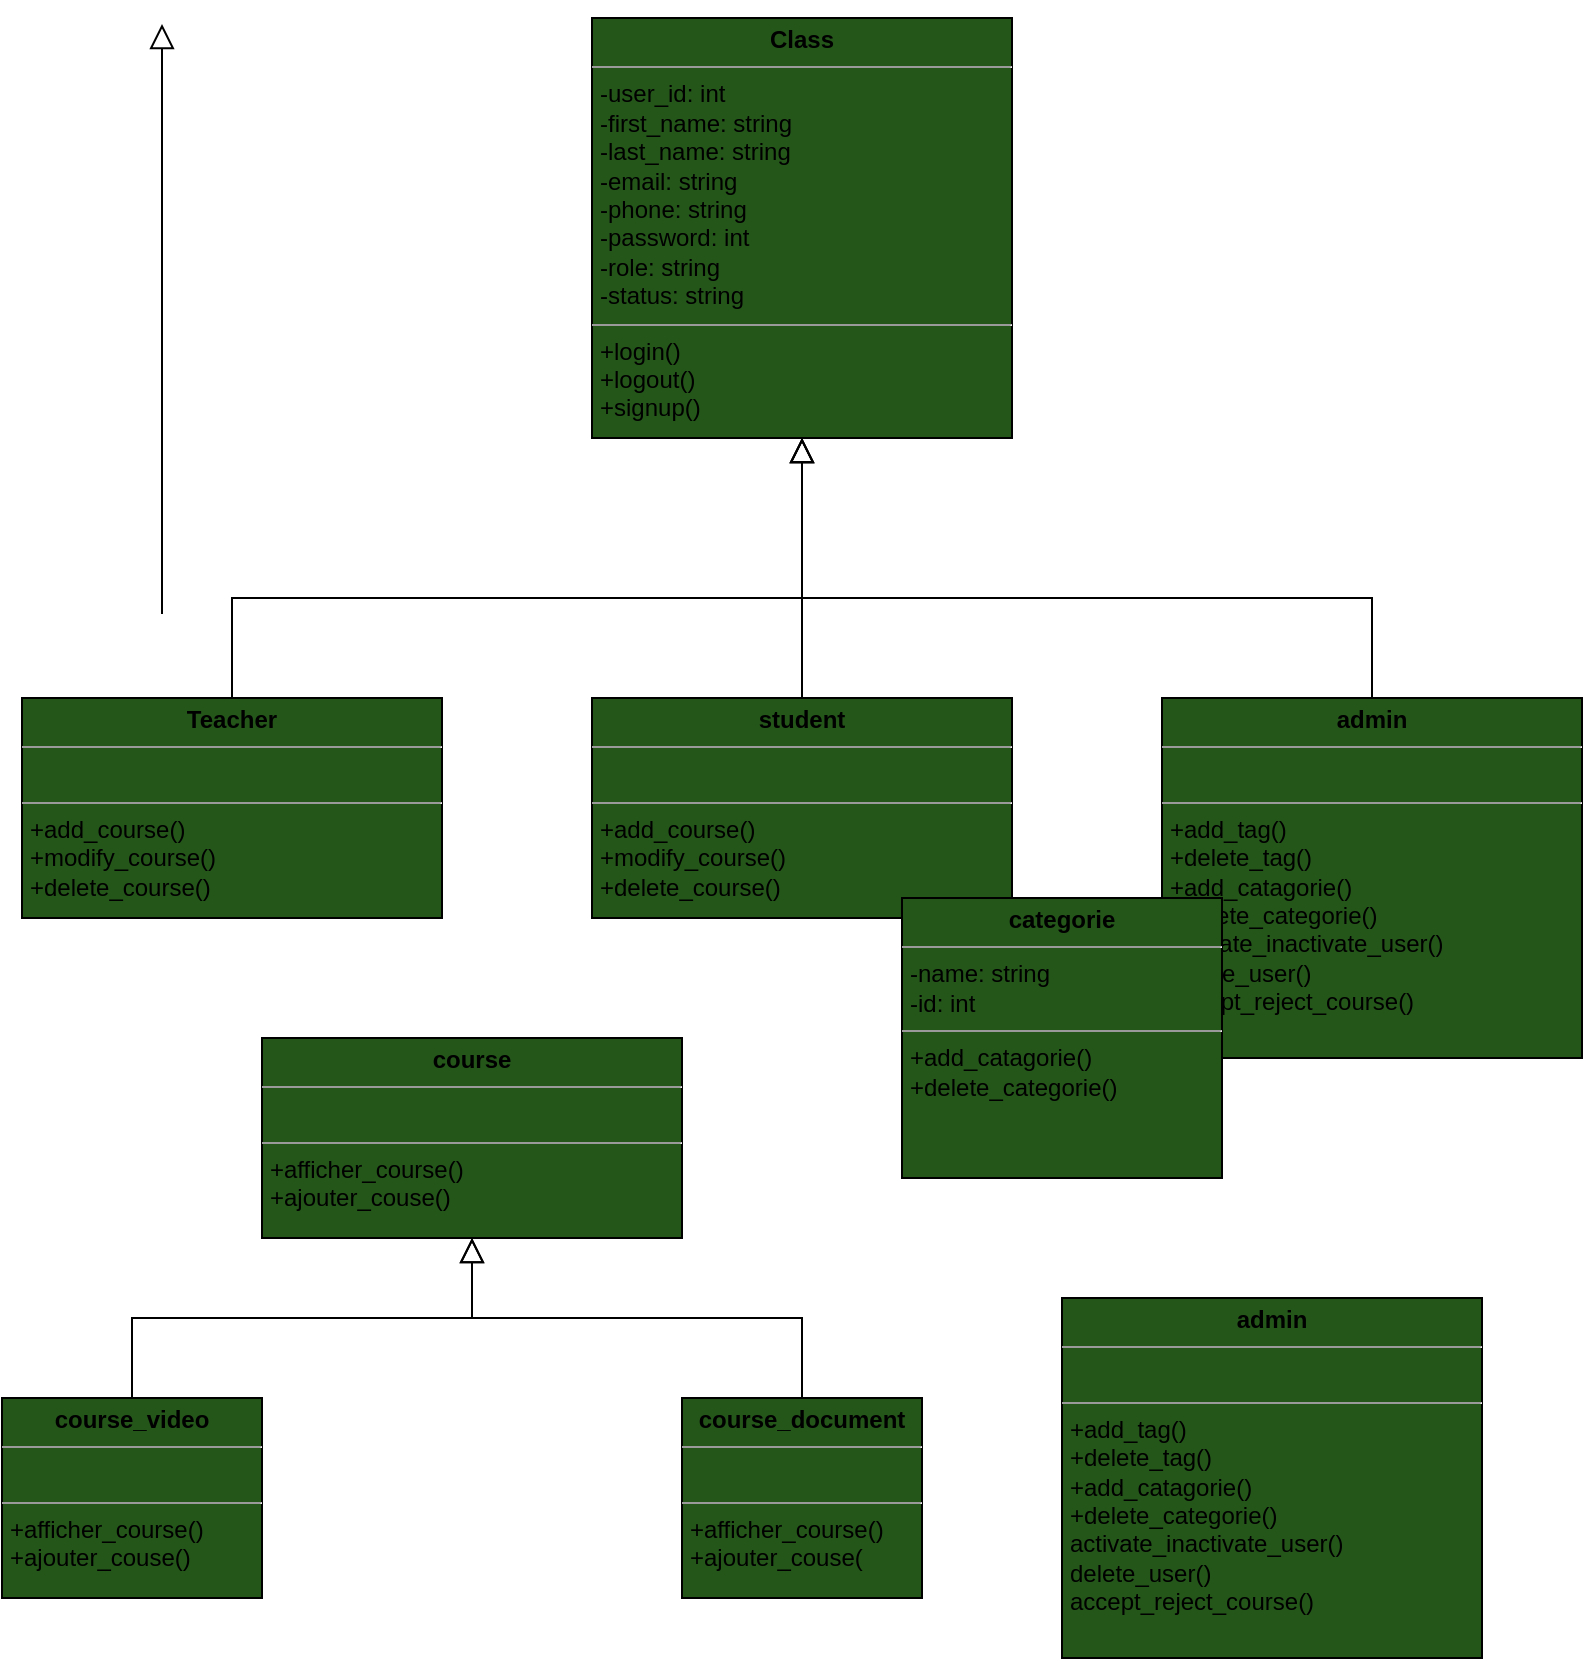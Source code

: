<mxfile>
    <diagram id="UIaYbOTbj8Pi2ZbQqOQN" name="Page-1">
        <mxGraphModel dx="1370" dy="779" grid="1" gridSize="10" guides="1" tooltips="1" connect="1" arrows="1" fold="1" page="1" pageScale="1" pageWidth="850" pageHeight="1100" math="0" shadow="0">
            <root>
                <mxCell id="0"/>
                <mxCell id="1" parent="0"/>
                <mxCell id="14" value="" style="endArrow=block;endSize=10;endFill=0;shadow=0;strokeWidth=1;rounded=0;edgeStyle=elbowEdgeStyle;elbow=vertical;" parent="1" edge="1">
                    <mxGeometry width="160" relative="1" as="geometry">
                        <mxPoint x="100" y="398" as="sourcePoint"/>
                        <mxPoint x="100" y="103" as="targetPoint"/>
                    </mxGeometry>
                </mxCell>
                <mxCell id="18" value="" style="endArrow=block;endSize=10;endFill=0;shadow=0;strokeWidth=1;rounded=0;edgeStyle=elbowEdgeStyle;elbow=vertical;entryX=0.5;entryY=1;entryDx=0;entryDy=0;exitX=0.5;exitY=0;exitDx=0;exitDy=0;" parent="1" source="121" target="118" edge="1">
                    <mxGeometry width="160" relative="1" as="geometry">
                        <mxPoint x="140" y="440.0" as="sourcePoint"/>
                        <mxPoint x="422.08" y="340.676" as="targetPoint"/>
                        <Array as="points">
                            <mxPoint x="350" y="390"/>
                            <mxPoint x="350" y="440"/>
                        </Array>
                    </mxGeometry>
                </mxCell>
                <mxCell id="55" value="" style="endArrow=block;endSize=10;endFill=0;shadow=0;strokeWidth=1;rounded=0;edgeStyle=elbowEdgeStyle;elbow=vertical;exitX=0.5;exitY=0;exitDx=0;exitDy=0;entryX=0.5;entryY=1;entryDx=0;entryDy=0;" parent="1" source="123" target="118" edge="1">
                    <mxGeometry width="160" relative="1" as="geometry">
                        <mxPoint x="700" y="440" as="sourcePoint"/>
                        <mxPoint x="421.92" y="340.988" as="targetPoint"/>
                        <Array as="points">
                            <mxPoint x="520" y="390"/>
                            <mxPoint x="540" y="430"/>
                        </Array>
                    </mxGeometry>
                </mxCell>
                <mxCell id="56" value="" style="endArrow=block;endSize=10;endFill=0;shadow=0;strokeWidth=1;rounded=0;elbow=vertical;entryX=0.5;entryY=1;entryDx=0;entryDy=0;exitX=0.5;exitY=0;exitDx=0;exitDy=0;" parent="1" source="124" target="118" edge="1">
                    <mxGeometry width="160" relative="1" as="geometry">
                        <mxPoint x="420.0" y="440" as="sourcePoint"/>
                        <mxPoint x="421.6" y="341.508" as="targetPoint"/>
                    </mxGeometry>
                </mxCell>
                <mxCell id="118" value="&lt;p style=&quot;margin:0px;margin-top:4px;text-align:center;&quot;&gt;&lt;b&gt;Class&lt;/b&gt;&lt;/p&gt;&lt;hr size=&quot;1&quot;&gt;&lt;p style=&quot;margin:0px;margin-left:4px;&quot;&gt;-user_id: int&lt;br&gt;&lt;/p&gt;&lt;p style=&quot;margin:0px;margin-left:4px;&quot;&gt;-first_name: string&lt;br&gt;&lt;/p&gt;&lt;p style=&quot;margin:0px;margin-left:4px;&quot;&gt;-last_name: string&lt;br&gt;&lt;/p&gt;&lt;p style=&quot;margin:0px;margin-left:4px;&quot;&gt;-email: string&lt;br&gt;&lt;/p&gt;&lt;p style=&quot;margin:0px;margin-left:4px;&quot;&gt;-phone: string&lt;br&gt;&lt;/p&gt;&lt;p style=&quot;margin:0px;margin-left:4px;&quot;&gt;-password: int&lt;br&gt;&lt;/p&gt;&lt;p style=&quot;margin:0px;margin-left:4px;&quot;&gt;-role: string&lt;br&gt;&lt;/p&gt;&lt;p style=&quot;margin:0px;margin-left:4px;&quot;&gt;-status: string&lt;br&gt;&lt;/p&gt;&lt;hr size=&quot;1&quot;&gt;&lt;p style=&quot;margin:0px;margin-left:4px;&quot;&gt;+login()&lt;br&gt;&lt;/p&gt;&lt;p style=&quot;margin:0px;margin-left:4px;&quot;&gt;+logout()&lt;br&gt;&lt;/p&gt;&lt;p style=&quot;margin:0px;margin-left:4px;&quot;&gt;+signup()&lt;br&gt;&lt;/p&gt;" style="verticalAlign=top;align=left;overflow=fill;fontSize=12;fontFamily=Helvetica;html=1;fillColor=#24561A;" parent="1" vertex="1">
                    <mxGeometry x="315" y="100" width="210" height="210" as="geometry"/>
                </mxCell>
                <mxCell id="121" value="&lt;p style=&quot;margin:0px;margin-top:4px;text-align:center;&quot;&gt;&lt;b&gt;Teacher&lt;/b&gt;&lt;/p&gt;&lt;hr size=&quot;1&quot;&gt;&lt;p style=&quot;margin:0px;margin-left:4px;&quot;&gt;&lt;br&gt;&lt;/p&gt;&lt;hr size=&quot;1&quot;&gt;&lt;p style=&quot;margin:0px;margin-left:4px;&quot;&gt;+add_course()&lt;/p&gt;&lt;p style=&quot;margin:0px;margin-left:4px;&quot;&gt;+modify_course()&lt;br&gt;&lt;/p&gt;&lt;p style=&quot;margin:0px;margin-left:4px;&quot;&gt;+delete_course()&lt;br&gt;&lt;/p&gt;" style="verticalAlign=top;align=left;overflow=fill;fontSize=12;fontFamily=Helvetica;html=1;fillColor=#24561A;" parent="1" vertex="1">
                    <mxGeometry x="30" y="440" width="210" height="110" as="geometry"/>
                </mxCell>
                <mxCell id="123" value="&lt;p style=&quot;margin:0px;margin-top:4px;text-align:center;&quot;&gt;&lt;b&gt;admin&lt;/b&gt;&lt;/p&gt;&lt;hr size=&quot;1&quot;&gt;&lt;p style=&quot;margin:0px;margin-left:4px;&quot;&gt;&lt;br&gt;&lt;/p&gt;&lt;hr size=&quot;1&quot;&gt;&lt;p style=&quot;margin:0px;margin-left:4px;&quot;&gt;+add_tag()&lt;/p&gt;&lt;p style=&quot;margin:0px;margin-left:4px;&quot;&gt;+delete_tag()&lt;br&gt;&lt;/p&gt;&lt;p style=&quot;margin: 0px 0px 0px 4px;&quot;&gt;+add_catagorie()&lt;/p&gt;&lt;p style=&quot;margin: 0px 0px 0px 4px;&quot;&gt;+delete_categorie()&lt;/p&gt;&lt;p style=&quot;margin: 0px 0px 0px 4px;&quot;&gt;activate_inactivate_user()&lt;/p&gt;&lt;p style=&quot;margin: 0px 0px 0px 4px;&quot;&gt;delete_user()&lt;/p&gt;&lt;p style=&quot;margin: 0px 0px 0px 4px;&quot;&gt;accept_reject_course()&lt;/p&gt;" style="verticalAlign=top;align=left;overflow=fill;fontSize=12;fontFamily=Helvetica;html=1;fillColor=#24561A;" parent="1" vertex="1">
                    <mxGeometry x="600" y="440" width="210" height="180" as="geometry"/>
                </mxCell>
                <mxCell id="124" value="&lt;p style=&quot;margin:0px;margin-top:4px;text-align:center;&quot;&gt;&lt;b&gt;student&lt;/b&gt;&lt;/p&gt;&lt;hr size=&quot;1&quot;&gt;&lt;p style=&quot;margin:0px;margin-left:4px;&quot;&gt;&lt;br&gt;&lt;/p&gt;&lt;hr size=&quot;1&quot;&gt;&lt;p style=&quot;margin:0px;margin-left:4px;&quot;&gt;+add_course()&lt;/p&gt;&lt;p style=&quot;margin:0px;margin-left:4px;&quot;&gt;+modify_course()&lt;br&gt;&lt;/p&gt;&lt;p style=&quot;margin:0px;margin-left:4px;&quot;&gt;+delete_course()&lt;br&gt;&lt;/p&gt;" style="verticalAlign=top;align=left;overflow=fill;fontSize=12;fontFamily=Helvetica;html=1;fillColor=#24561A;" parent="1" vertex="1">
                    <mxGeometry x="315" y="440" width="210" height="110" as="geometry"/>
                </mxCell>
                <mxCell id="125" value="&lt;p style=&quot;margin:0px;margin-top:4px;text-align:center;&quot;&gt;&lt;b&gt;course&lt;/b&gt;&lt;/p&gt;&lt;hr size=&quot;1&quot;&gt;&lt;p style=&quot;margin:0px;margin-left:4px;&quot;&gt;&lt;br&gt;&lt;/p&gt;&lt;hr size=&quot;1&quot;&gt;&lt;p style=&quot;margin:0px;margin-left:4px;&quot;&gt;+afficher_course()&lt;/p&gt;&lt;p style=&quot;margin:0px;margin-left:4px;&quot;&gt;+ajouter_couse()&lt;/p&gt;" style="verticalAlign=top;align=left;overflow=fill;fontSize=12;fontFamily=Helvetica;html=1;fillColor=#24561A;" parent="1" vertex="1">
                    <mxGeometry x="150" y="610" width="210" height="100" as="geometry"/>
                </mxCell>
                <mxCell id="126" value="&lt;p style=&quot;margin:0px;margin-top:4px;text-align:center;&quot;&gt;&lt;b&gt;course_video&lt;/b&gt;&lt;/p&gt;&lt;hr size=&quot;1&quot;&gt;&lt;p style=&quot;margin:0px;margin-left:4px;&quot;&gt;&lt;br&gt;&lt;/p&gt;&lt;hr size=&quot;1&quot;&gt;&lt;p style=&quot;margin:0px;margin-left:4px;&quot;&gt;+afficher_course()&lt;/p&gt;&lt;p style=&quot;margin:0px;margin-left:4px;&quot;&gt;+ajouter_couse()&lt;/p&gt;" style="verticalAlign=top;align=left;overflow=fill;fontSize=12;fontFamily=Helvetica;html=1;fillColor=#24561A;" parent="1" vertex="1">
                    <mxGeometry x="20" y="790" width="130" height="100" as="geometry"/>
                </mxCell>
                <mxCell id="127" value="&lt;p style=&quot;margin:0px;margin-top:4px;text-align:center;&quot;&gt;&lt;b&gt;course_document&lt;/b&gt;&lt;/p&gt;&lt;hr size=&quot;1&quot;&gt;&lt;p style=&quot;margin:0px;margin-left:4px;&quot;&gt;&lt;br&gt;&lt;/p&gt;&lt;hr size=&quot;1&quot;&gt;&lt;p style=&quot;margin:0px;margin-left:4px;&quot;&gt;+afficher_course()&lt;/p&gt;&lt;p style=&quot;margin:0px;margin-left:4px;&quot;&gt;+ajouter_couse(&lt;/p&gt;" style="verticalAlign=top;align=left;overflow=fill;fontSize=12;fontFamily=Helvetica;html=1;fillColor=#24561A;" parent="1" vertex="1">
                    <mxGeometry x="360" y="790" width="120" height="100" as="geometry"/>
                </mxCell>
                <mxCell id="128" value="" style="endArrow=block;endSize=10;endFill=0;shadow=0;strokeWidth=1;rounded=0;edgeStyle=elbowEdgeStyle;elbow=vertical;entryX=0.5;entryY=1;entryDx=0;entryDy=0;exitX=0.5;exitY=0;exitDx=0;exitDy=0;" parent="1" source="126" target="125" edge="1">
                    <mxGeometry width="160" relative="1" as="geometry">
                        <mxPoint x="145" y="796" as="sourcePoint"/>
                        <mxPoint x="430.0" y="636" as="targetPoint"/>
                        <Array as="points">
                            <mxPoint x="190" y="750"/>
                            <mxPoint x="230" y="760"/>
                            <mxPoint x="360" y="746"/>
                            <mxPoint x="360" y="796"/>
                        </Array>
                    </mxGeometry>
                </mxCell>
                <mxCell id="129" value="" style="endArrow=block;endSize=10;endFill=0;shadow=0;strokeWidth=1;rounded=0;edgeStyle=elbowEdgeStyle;elbow=vertical;entryX=0.5;entryY=1;entryDx=0;entryDy=0;exitX=0.5;exitY=0;exitDx=0;exitDy=0;" parent="1" source="127" target="125" edge="1">
                    <mxGeometry width="160" relative="1" as="geometry">
                        <mxPoint x="115" y="810" as="sourcePoint"/>
                        <mxPoint x="265" y="720" as="targetPoint"/>
                        <Array as="points">
                            <mxPoint x="320" y="750"/>
                            <mxPoint x="310" y="760"/>
                            <mxPoint x="370" y="756"/>
                            <mxPoint x="370" y="806"/>
                        </Array>
                    </mxGeometry>
                </mxCell>
                <mxCell id="130" value="&lt;p style=&quot;margin:0px;margin-top:4px;text-align:center;&quot;&gt;&lt;b&gt;categorie&lt;/b&gt;&lt;/p&gt;&lt;hr size=&quot;1&quot;&gt;&lt;p style=&quot;margin:0px;margin-left:4px;&quot;&gt;-name: string&lt;/p&gt;&lt;p style=&quot;margin:0px;margin-left:4px;&quot;&gt;-id: int&lt;/p&gt;&lt;hr size=&quot;1&quot;&gt;&lt;p style=&quot;margin:0px;margin-left:4px;&quot;&gt;&lt;span style=&quot;background-color: initial;&quot;&gt;+add_catagorie()&lt;/span&gt;&lt;br&gt;&lt;/p&gt;&lt;p style=&quot;margin: 0px 0px 0px 4px;&quot;&gt;+delete_categorie()&lt;/p&gt;&lt;p style=&quot;margin: 0px 0px 0px 4px;&quot;&gt;&lt;br&gt;&lt;/p&gt;" style="verticalAlign=top;align=left;overflow=fill;fontSize=12;fontFamily=Helvetica;html=1;fillColor=#24561A;" vertex="1" parent="1">
                    <mxGeometry x="470" y="540" width="160" height="140" as="geometry"/>
                </mxCell>
                <mxCell id="131" value="&lt;p style=&quot;margin:0px;margin-top:4px;text-align:center;&quot;&gt;&lt;b&gt;admin&lt;/b&gt;&lt;/p&gt;&lt;hr size=&quot;1&quot;&gt;&lt;p style=&quot;margin:0px;margin-left:4px;&quot;&gt;&lt;br&gt;&lt;/p&gt;&lt;hr size=&quot;1&quot;&gt;&lt;p style=&quot;margin:0px;margin-left:4px;&quot;&gt;+add_tag()&lt;/p&gt;&lt;p style=&quot;margin:0px;margin-left:4px;&quot;&gt;+delete_tag()&lt;br&gt;&lt;/p&gt;&lt;p style=&quot;margin: 0px 0px 0px 4px;&quot;&gt;+add_catagorie()&lt;/p&gt;&lt;p style=&quot;margin: 0px 0px 0px 4px;&quot;&gt;+delete_categorie()&lt;/p&gt;&lt;p style=&quot;margin: 0px 0px 0px 4px;&quot;&gt;activate_inactivate_user()&lt;/p&gt;&lt;p style=&quot;margin: 0px 0px 0px 4px;&quot;&gt;delete_user()&lt;/p&gt;&lt;p style=&quot;margin: 0px 0px 0px 4px;&quot;&gt;accept_reject_course()&lt;/p&gt;" style="verticalAlign=top;align=left;overflow=fill;fontSize=12;fontFamily=Helvetica;html=1;fillColor=#24561A;" vertex="1" parent="1">
                    <mxGeometry x="550" y="740" width="210" height="180" as="geometry"/>
                </mxCell>
            </root>
        </mxGraphModel>
    </diagram>
    <diagram id="jxdCaelKDoVd02Nmo1uv" name="Page-2">
        <mxGraphModel dx="1085" dy="866" grid="1" gridSize="10" guides="1" tooltips="1" connect="1" arrows="1" fold="1" page="1" pageScale="1" pageWidth="850" pageHeight="1100" math="0" shadow="0">
            <root>
                <mxCell id="0"/>
                <mxCell id="1" parent="0"/>
                <mxCell id="F6KqD8bWz9Ix8z6Z-bY4-1" value="Person" style="swimlane;fontStyle=2;align=center;verticalAlign=top;childLayout=stackLayout;horizontal=1;startSize=26;horizontalStack=0;resizeParent=1;resizeLast=0;collapsible=1;marginBottom=0;rounded=0;shadow=0;strokeWidth=1;" vertex="1" parent="1">
                    <mxGeometry x="140" y="100" width="160" height="138" as="geometry">
                        <mxRectangle x="230" y="140" width="160" height="26" as="alternateBounds"/>
                    </mxGeometry>
                </mxCell>
                <mxCell id="F6KqD8bWz9Ix8z6Z-bY4-2" value="Name" style="text;align=left;verticalAlign=top;spacingLeft=4;spacingRight=4;overflow=hidden;rotatable=0;points=[[0,0.5],[1,0.5]];portConstraint=eastwest;" vertex="1" parent="F6KqD8bWz9Ix8z6Z-bY4-1">
                    <mxGeometry y="26" width="160" height="26" as="geometry"/>
                </mxCell>
                <mxCell id="F6KqD8bWz9Ix8z6Z-bY4-3" value="Phone Number" style="text;align=left;verticalAlign=top;spacingLeft=4;spacingRight=4;overflow=hidden;rotatable=0;points=[[0,0.5],[1,0.5]];portConstraint=eastwest;rounded=0;shadow=0;html=0;" vertex="1" parent="F6KqD8bWz9Ix8z6Z-bY4-1">
                    <mxGeometry y="52" width="160" height="26" as="geometry"/>
                </mxCell>
                <mxCell id="F6KqD8bWz9Ix8z6Z-bY4-4" value="Email Address" style="text;align=left;verticalAlign=top;spacingLeft=4;spacingRight=4;overflow=hidden;rotatable=0;points=[[0,0.5],[1,0.5]];portConstraint=eastwest;rounded=0;shadow=0;html=0;" vertex="1" parent="F6KqD8bWz9Ix8z6Z-bY4-1">
                    <mxGeometry y="78" width="160" height="26" as="geometry"/>
                </mxCell>
                <mxCell id="F6KqD8bWz9Ix8z6Z-bY4-5" value="" style="line;html=1;strokeWidth=1;align=left;verticalAlign=middle;spacingTop=-1;spacingLeft=3;spacingRight=3;rotatable=0;labelPosition=right;points=[];portConstraint=eastwest;" vertex="1" parent="F6KqD8bWz9Ix8z6Z-bY4-1">
                    <mxGeometry y="104" width="160" height="8" as="geometry"/>
                </mxCell>
                <mxCell id="F6KqD8bWz9Ix8z6Z-bY4-6" value="Purchase Parking Pass" style="text;align=left;verticalAlign=top;spacingLeft=4;spacingRight=4;overflow=hidden;rotatable=0;points=[[0,0.5],[1,0.5]];portConstraint=eastwest;" vertex="1" parent="F6KqD8bWz9Ix8z6Z-bY4-1">
                    <mxGeometry y="112" width="160" height="26" as="geometry"/>
                </mxCell>
                <mxCell id="F6KqD8bWz9Ix8z6Z-bY4-7" value="Student" style="swimlane;fontStyle=0;align=center;verticalAlign=top;childLayout=stackLayout;horizontal=1;startSize=26;horizontalStack=0;resizeParent=1;resizeLast=0;collapsible=1;marginBottom=0;rounded=0;shadow=0;strokeWidth=1;" vertex="1" parent="1">
                    <mxGeometry x="40" y="340" width="160" height="138" as="geometry">
                        <mxRectangle x="130" y="380" width="160" height="26" as="alternateBounds"/>
                    </mxGeometry>
                </mxCell>
                <mxCell id="F6KqD8bWz9Ix8z6Z-bY4-8" value="Student Number" style="text;align=left;verticalAlign=top;spacingLeft=4;spacingRight=4;overflow=hidden;rotatable=0;points=[[0,0.5],[1,0.5]];portConstraint=eastwest;" vertex="1" parent="F6KqD8bWz9Ix8z6Z-bY4-7">
                    <mxGeometry y="26" width="160" height="26" as="geometry"/>
                </mxCell>
                <mxCell id="F6KqD8bWz9Ix8z6Z-bY4-9" value="Average Mark" style="text;align=left;verticalAlign=top;spacingLeft=4;spacingRight=4;overflow=hidden;rotatable=0;points=[[0,0.5],[1,0.5]];portConstraint=eastwest;rounded=0;shadow=0;html=0;" vertex="1" parent="F6KqD8bWz9Ix8z6Z-bY4-7">
                    <mxGeometry y="52" width="160" height="26" as="geometry"/>
                </mxCell>
                <mxCell id="F6KqD8bWz9Ix8z6Z-bY4-10" value="" style="line;html=1;strokeWidth=1;align=left;verticalAlign=middle;spacingTop=-1;spacingLeft=3;spacingRight=3;rotatable=0;labelPosition=right;points=[];portConstraint=eastwest;" vertex="1" parent="F6KqD8bWz9Ix8z6Z-bY4-7">
                    <mxGeometry y="78" width="160" height="8" as="geometry"/>
                </mxCell>
                <mxCell id="F6KqD8bWz9Ix8z6Z-bY4-11" value="Is Eligible To Enroll" style="text;align=left;verticalAlign=top;spacingLeft=4;spacingRight=4;overflow=hidden;rotatable=0;points=[[0,0.5],[1,0.5]];portConstraint=eastwest;fontStyle=4" vertex="1" parent="F6KqD8bWz9Ix8z6Z-bY4-7">
                    <mxGeometry y="86" width="160" height="26" as="geometry"/>
                </mxCell>
                <mxCell id="F6KqD8bWz9Ix8z6Z-bY4-12" value="Get Seminars Taken" style="text;align=left;verticalAlign=top;spacingLeft=4;spacingRight=4;overflow=hidden;rotatable=0;points=[[0,0.5],[1,0.5]];portConstraint=eastwest;" vertex="1" parent="F6KqD8bWz9Ix8z6Z-bY4-7">
                    <mxGeometry y="112" width="160" height="26" as="geometry"/>
                </mxCell>
                <mxCell id="F6KqD8bWz9Ix8z6Z-bY4-13" value="" style="endArrow=block;endSize=10;endFill=0;shadow=0;strokeWidth=1;rounded=0;edgeStyle=elbowEdgeStyle;elbow=vertical;" edge="1" parent="1" source="F6KqD8bWz9Ix8z6Z-bY4-7" target="F6KqD8bWz9Ix8z6Z-bY4-1">
                    <mxGeometry width="160" relative="1" as="geometry">
                        <mxPoint x="120" y="183" as="sourcePoint"/>
                        <mxPoint x="120" y="183" as="targetPoint"/>
                    </mxGeometry>
                </mxCell>
                <mxCell id="F6KqD8bWz9Ix8z6Z-bY4-14" value="Professor" style="swimlane;fontStyle=0;align=center;verticalAlign=top;childLayout=stackLayout;horizontal=1;startSize=26;horizontalStack=0;resizeParent=1;resizeLast=0;collapsible=1;marginBottom=0;rounded=0;shadow=0;strokeWidth=1;" vertex="1" parent="1">
                    <mxGeometry x="250" y="340" width="160" height="70" as="geometry">
                        <mxRectangle x="340" y="380" width="170" height="26" as="alternateBounds"/>
                    </mxGeometry>
                </mxCell>
                <mxCell id="F6KqD8bWz9Ix8z6Z-bY4-15" value="Salary" style="text;align=left;verticalAlign=top;spacingLeft=4;spacingRight=4;overflow=hidden;rotatable=0;points=[[0,0.5],[1,0.5]];portConstraint=eastwest;" vertex="1" parent="F6KqD8bWz9Ix8z6Z-bY4-14">
                    <mxGeometry y="26" width="160" height="26" as="geometry"/>
                </mxCell>
                <mxCell id="F6KqD8bWz9Ix8z6Z-bY4-16" value="" style="line;html=1;strokeWidth=1;align=left;verticalAlign=middle;spacingTop=-1;spacingLeft=3;spacingRight=3;rotatable=0;labelPosition=right;points=[];portConstraint=eastwest;" vertex="1" parent="F6KqD8bWz9Ix8z6Z-bY4-14">
                    <mxGeometry y="52" width="160" height="8" as="geometry"/>
                </mxCell>
                <mxCell id="F6KqD8bWz9Ix8z6Z-bY4-17" value="" style="endArrow=block;endSize=10;endFill=0;shadow=0;strokeWidth=1;rounded=0;edgeStyle=elbowEdgeStyle;elbow=vertical;" edge="1" parent="1" source="F6KqD8bWz9Ix8z6Z-bY4-14" target="F6KqD8bWz9Ix8z6Z-bY4-1">
                    <mxGeometry width="160" relative="1" as="geometry">
                        <mxPoint x="130" y="353" as="sourcePoint"/>
                        <mxPoint x="230" y="251" as="targetPoint"/>
                    </mxGeometry>
                </mxCell>
                <mxCell id="F6KqD8bWz9Ix8z6Z-bY4-18" value="Address" style="swimlane;fontStyle=0;align=center;verticalAlign=top;childLayout=stackLayout;horizontal=1;startSize=26;horizontalStack=0;resizeParent=1;resizeLast=0;collapsible=1;marginBottom=0;rounded=0;shadow=0;strokeWidth=1;" vertex="1" parent="1">
                    <mxGeometry x="430" y="100" width="160" height="216" as="geometry">
                        <mxRectangle x="550" y="140" width="160" height="26" as="alternateBounds"/>
                    </mxGeometry>
                </mxCell>
                <mxCell id="F6KqD8bWz9Ix8z6Z-bY4-19" value="Street" style="text;align=left;verticalAlign=top;spacingLeft=4;spacingRight=4;overflow=hidden;rotatable=0;points=[[0,0.5],[1,0.5]];portConstraint=eastwest;" vertex="1" parent="F6KqD8bWz9Ix8z6Z-bY4-18">
                    <mxGeometry y="26" width="160" height="26" as="geometry"/>
                </mxCell>
                <mxCell id="F6KqD8bWz9Ix8z6Z-bY4-20" value="City" style="text;align=left;verticalAlign=top;spacingLeft=4;spacingRight=4;overflow=hidden;rotatable=0;points=[[0,0.5],[1,0.5]];portConstraint=eastwest;rounded=0;shadow=0;html=0;" vertex="1" parent="F6KqD8bWz9Ix8z6Z-bY4-18">
                    <mxGeometry y="52" width="160" height="26" as="geometry"/>
                </mxCell>
                <mxCell id="F6KqD8bWz9Ix8z6Z-bY4-21" value="State" style="text;align=left;verticalAlign=top;spacingLeft=4;spacingRight=4;overflow=hidden;rotatable=0;points=[[0,0.5],[1,0.5]];portConstraint=eastwest;rounded=0;shadow=0;html=0;" vertex="1" parent="F6KqD8bWz9Ix8z6Z-bY4-18">
                    <mxGeometry y="78" width="160" height="26" as="geometry"/>
                </mxCell>
                <mxCell id="F6KqD8bWz9Ix8z6Z-bY4-22" value="Postal Code" style="text;align=left;verticalAlign=top;spacingLeft=4;spacingRight=4;overflow=hidden;rotatable=0;points=[[0,0.5],[1,0.5]];portConstraint=eastwest;rounded=0;shadow=0;html=0;" vertex="1" parent="F6KqD8bWz9Ix8z6Z-bY4-18">
                    <mxGeometry y="104" width="160" height="26" as="geometry"/>
                </mxCell>
                <mxCell id="F6KqD8bWz9Ix8z6Z-bY4-23" value="Country" style="text;align=left;verticalAlign=top;spacingLeft=4;spacingRight=4;overflow=hidden;rotatable=0;points=[[0,0.5],[1,0.5]];portConstraint=eastwest;rounded=0;shadow=0;html=0;" vertex="1" parent="F6KqD8bWz9Ix8z6Z-bY4-18">
                    <mxGeometry y="130" width="160" height="26" as="geometry"/>
                </mxCell>
                <mxCell id="F6KqD8bWz9Ix8z6Z-bY4-24" value="" style="line;html=1;strokeWidth=1;align=left;verticalAlign=middle;spacingTop=-1;spacingLeft=3;spacingRight=3;rotatable=0;labelPosition=right;points=[];portConstraint=eastwest;" vertex="1" parent="F6KqD8bWz9Ix8z6Z-bY4-18">
                    <mxGeometry y="156" width="160" height="8" as="geometry"/>
                </mxCell>
                <mxCell id="F6KqD8bWz9Ix8z6Z-bY4-25" value="Validate" style="text;align=left;verticalAlign=top;spacingLeft=4;spacingRight=4;overflow=hidden;rotatable=0;points=[[0,0.5],[1,0.5]];portConstraint=eastwest;" vertex="1" parent="F6KqD8bWz9Ix8z6Z-bY4-18">
                    <mxGeometry y="164" width="160" height="26" as="geometry"/>
                </mxCell>
                <mxCell id="F6KqD8bWz9Ix8z6Z-bY4-26" value="Output As Label" style="text;align=left;verticalAlign=top;spacingLeft=4;spacingRight=4;overflow=hidden;rotatable=0;points=[[0,0.5],[1,0.5]];portConstraint=eastwest;" vertex="1" parent="F6KqD8bWz9Ix8z6Z-bY4-18">
                    <mxGeometry y="190" width="160" height="26" as="geometry"/>
                </mxCell>
                <mxCell id="F6KqD8bWz9Ix8z6Z-bY4-27" value="" style="endArrow=open;shadow=0;strokeWidth=1;rounded=0;endFill=1;elbow=vertical;entryX=0;entryY=0.5;entryDx=0;entryDy=0;" edge="1" parent="1" source="F6KqD8bWz9Ix8z6Z-bY4-1" target="F6KqD8bWz9Ix8z6Z-bY4-22">
                    <mxGeometry x="0.5" y="41" relative="1" as="geometry">
                        <mxPoint x="300" y="172" as="sourcePoint"/>
                        <mxPoint x="460" y="172" as="targetPoint"/>
                        <mxPoint x="-40" y="32" as="offset"/>
                    </mxGeometry>
                </mxCell>
                <mxCell id="F6KqD8bWz9Ix8z6Z-bY4-28" value="0..1" style="resizable=0;align=left;verticalAlign=bottom;labelBackgroundColor=none;fontSize=12;" connectable="0" vertex="1" parent="F6KqD8bWz9Ix8z6Z-bY4-27">
                    <mxGeometry x="-1" relative="1" as="geometry">
                        <mxPoint y="1" as="offset"/>
                    </mxGeometry>
                </mxCell>
                <mxCell id="F6KqD8bWz9Ix8z6Z-bY4-29" value="1" style="resizable=0;align=right;verticalAlign=bottom;labelBackgroundColor=none;fontSize=12;" connectable="0" vertex="1" parent="F6KqD8bWz9Ix8z6Z-bY4-27">
                    <mxGeometry x="1" relative="1" as="geometry">
                        <mxPoint x="-7" y="4" as="offset"/>
                    </mxGeometry>
                </mxCell>
                <mxCell id="F6KqD8bWz9Ix8z6Z-bY4-30" value="lives at" style="text;html=1;resizable=0;points=[];;align=center;verticalAlign=middle;labelBackgroundColor=none;rounded=0;shadow=0;strokeWidth=1;fontSize=12;" vertex="1" connectable="0" parent="F6KqD8bWz9Ix8z6Z-bY4-27">
                    <mxGeometry x="0.5" y="49" relative="1" as="geometry">
                        <mxPoint x="-38" y="40" as="offset"/>
                    </mxGeometry>
                </mxCell>
            </root>
        </mxGraphModel>
    </diagram>
</mxfile>